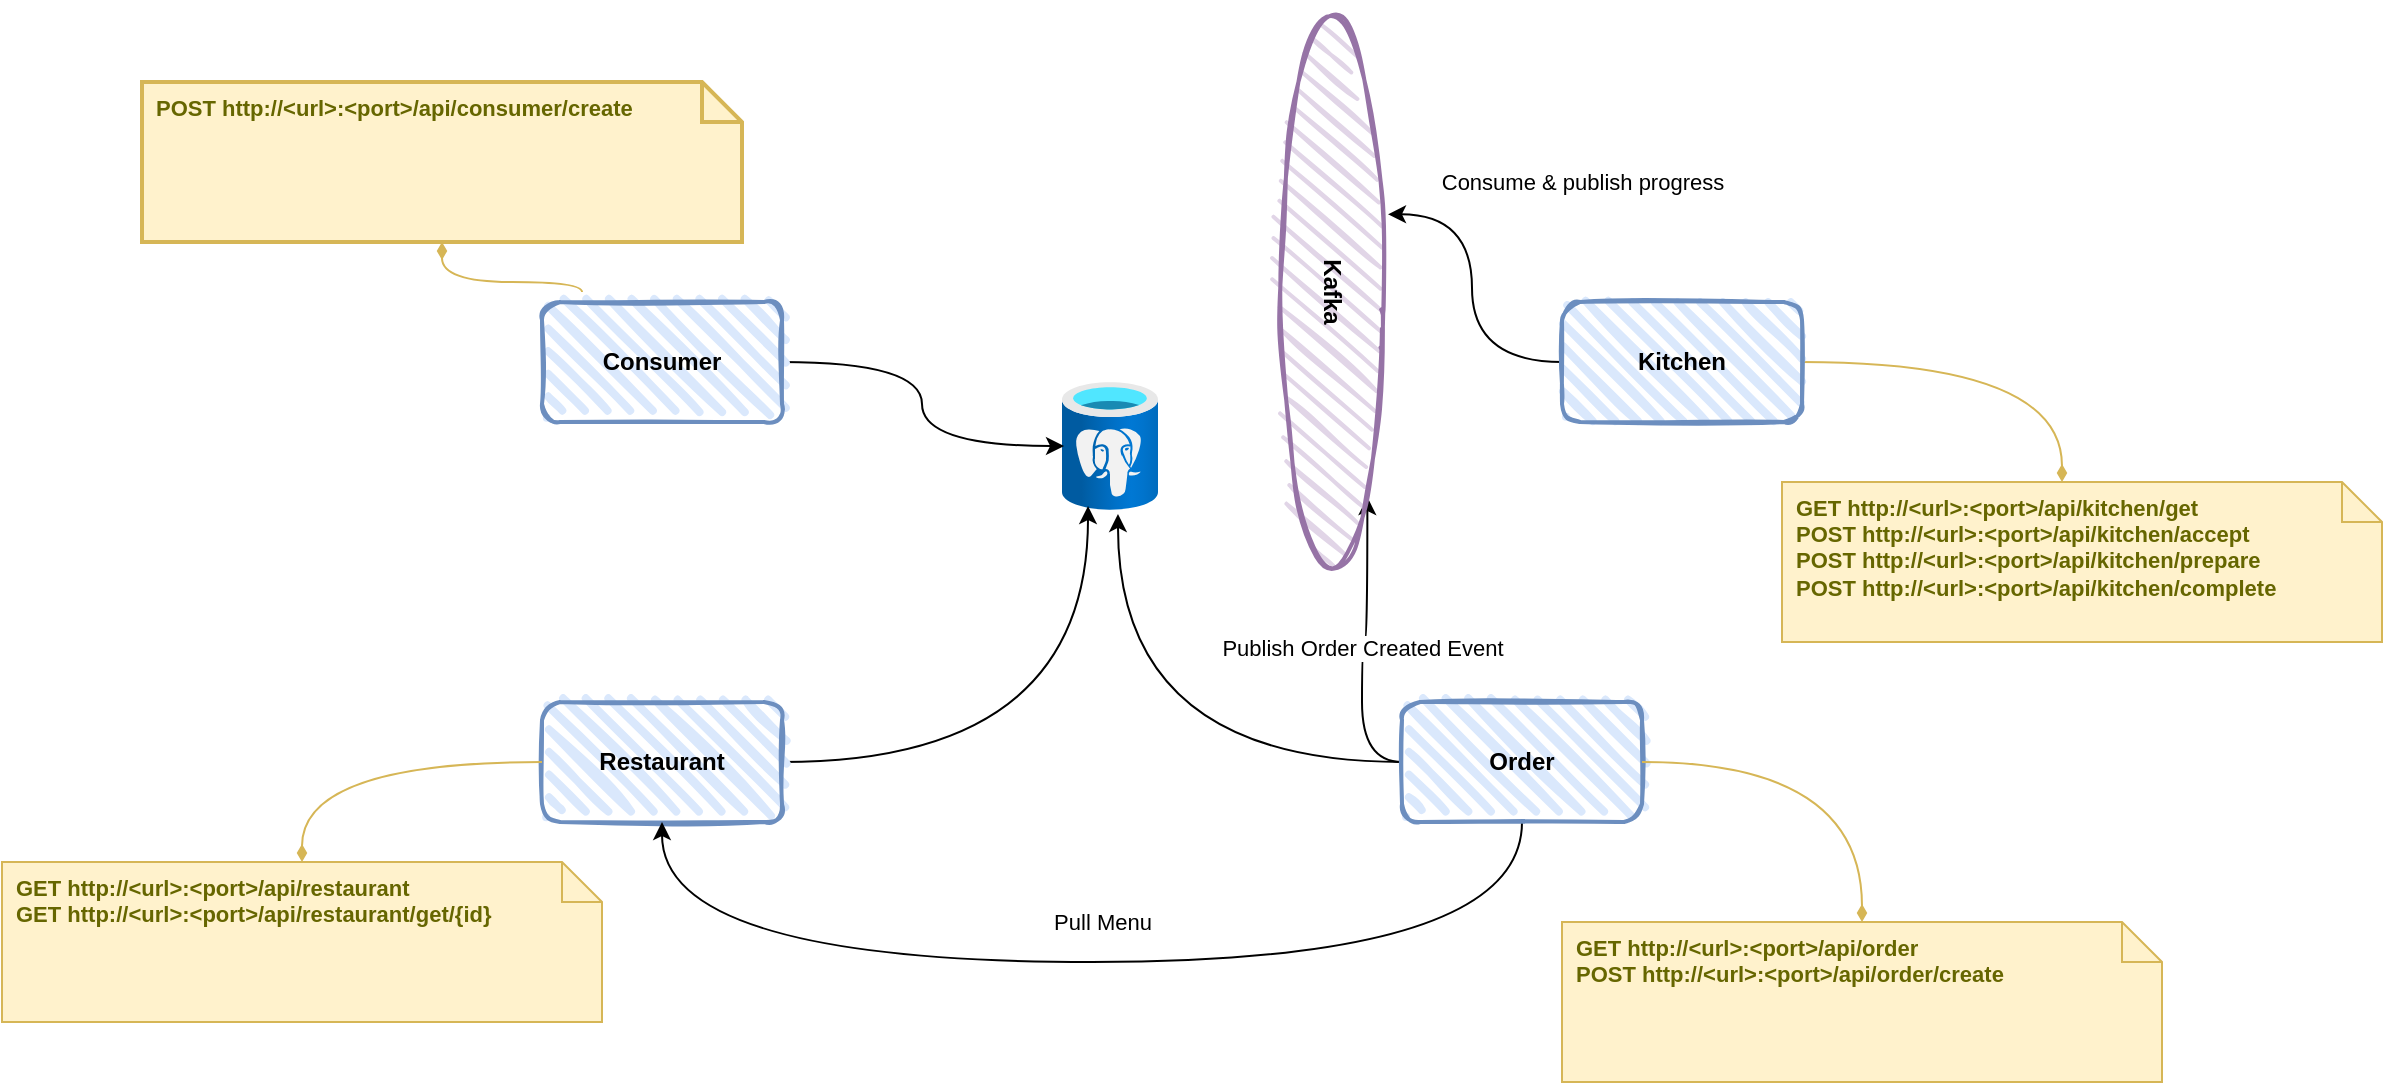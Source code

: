 <mxfile version="13.10.0" type="embed">
    <diagram id="WpcoL4uP_C6hANe0Akbv" name="Page-1">
        <mxGraphModel dx="1578" dy="350" grid="1" gridSize="10" guides="1" tooltips="1" connect="1" arrows="1" fold="1" page="1" pageScale="1" pageWidth="827" pageHeight="1169" math="0" shadow="0">
            <root>
                <mxCell id="0"/>
                <mxCell id="1" parent="0"/>
                <mxCell id="7" value="" style="aspect=fixed;html=1;points=[];align=center;image;fontSize=12;image=img/lib/azure2/databases/Azure_Database_PostgreSQL_Server.svg;" vertex="1" parent="1">
                    <mxGeometry x="390" y="250" width="48" height="64" as="geometry"/>
                </mxCell>
                <mxCell id="15" style="edgeStyle=orthogonalEdgeStyle;curved=1;rounded=0;orthogonalLoop=1;jettySize=auto;html=1;entryX=0.021;entryY=0.5;entryDx=0;entryDy=0;entryPerimeter=0;" edge="1" parent="1" source="11" target="7">
                    <mxGeometry relative="1" as="geometry"/>
                </mxCell>
                <mxCell id="11" value="&lt;b&gt;Consumer&lt;/b&gt;" style="rounded=1;whiteSpace=wrap;html=1;strokeWidth=2;fillWeight=4;hachureGap=8;hachureAngle=45;fillColor=#dae8fc;sketch=1;strokeColor=#6c8ebf;" vertex="1" parent="1">
                    <mxGeometry x="130" y="210" width="120" height="60" as="geometry"/>
                </mxCell>
                <mxCell id="17" style="edgeStyle=orthogonalEdgeStyle;rounded=0;orthogonalLoop=1;jettySize=auto;html=1;entryX=0.271;entryY=0.969;entryDx=0;entryDy=0;entryPerimeter=0;curved=1;" edge="1" parent="1" source="12" target="7">
                    <mxGeometry relative="1" as="geometry"/>
                </mxCell>
                <mxCell id="12" value="&lt;b&gt;Restaurant&lt;/b&gt;" style="rounded=1;whiteSpace=wrap;html=1;strokeWidth=2;fillWeight=4;hachureGap=8;hachureAngle=45;fillColor=#dae8fc;sketch=1;strokeColor=#6c8ebf;" vertex="1" parent="1">
                    <mxGeometry x="130" y="410" width="120" height="60" as="geometry"/>
                </mxCell>
                <mxCell id="18" style="edgeStyle=orthogonalEdgeStyle;curved=1;rounded=0;orthogonalLoop=1;jettySize=auto;html=1;entryX=0.583;entryY=1.031;entryDx=0;entryDy=0;entryPerimeter=0;" edge="1" parent="1" source="13" target="7">
                    <mxGeometry relative="1" as="geometry"/>
                </mxCell>
                <mxCell id="20" style="edgeStyle=orthogonalEdgeStyle;curved=1;rounded=0;orthogonalLoop=1;jettySize=auto;html=1;entryX=0.5;entryY=1;entryDx=0;entryDy=0;exitX=0.5;exitY=1;exitDx=0;exitDy=0;" edge="1" parent="1" source="13" target="12">
                    <mxGeometry relative="1" as="geometry">
                        <Array as="points">
                            <mxPoint x="620" y="540"/>
                            <mxPoint x="190" y="540"/>
                        </Array>
                    </mxGeometry>
                </mxCell>
                <mxCell id="21" value="Pull Menu" style="edgeLabel;html=1;align=center;verticalAlign=middle;resizable=0;points=[];" vertex="1" connectable="0" parent="20">
                    <mxGeometry y="3" relative="1" as="geometry">
                        <mxPoint x="5" y="-23" as="offset"/>
                    </mxGeometry>
                </mxCell>
                <mxCell id="24" value="Publish Order Created Event" style="edgeStyle=orthogonalEdgeStyle;curved=1;rounded=0;orthogonalLoop=1;jettySize=auto;html=1;entryX=1;entryY=0;entryDx=0;entryDy=0;" edge="1" parent="1" source="13" target="22">
                    <mxGeometry relative="1" as="geometry"/>
                </mxCell>
                <mxCell id="13" value="&lt;b&gt;Order&lt;/b&gt;" style="rounded=1;whiteSpace=wrap;html=1;strokeWidth=2;fillWeight=4;hachureGap=8;hachureAngle=45;fillColor=#dae8fc;sketch=1;strokeColor=#6c8ebf;" vertex="1" parent="1">
                    <mxGeometry x="560" y="410" width="120" height="60" as="geometry"/>
                </mxCell>
                <mxCell id="25" style="edgeStyle=orthogonalEdgeStyle;curved=1;rounded=0;orthogonalLoop=1;jettySize=auto;html=1;entryX=0.366;entryY=-0.06;entryDx=0;entryDy=0;entryPerimeter=0;" edge="1" parent="1" source="14" target="22">
                    <mxGeometry relative="1" as="geometry"/>
                </mxCell>
                <mxCell id="26" value="Consume &amp;amp; publish progress" style="edgeLabel;html=1;align=center;verticalAlign=middle;resizable=0;points=[];" vertex="1" connectable="0" parent="25">
                    <mxGeometry x="0.231" y="5" relative="1" as="geometry">
                        <mxPoint x="60" y="-36" as="offset"/>
                    </mxGeometry>
                </mxCell>
                <mxCell id="36" style="edgeStyle=orthogonalEdgeStyle;curved=1;rounded=0;orthogonalLoop=1;jettySize=auto;html=1;entryX=0;entryY=0;entryDx=140;entryDy=0;entryPerimeter=0;startArrow=none;startFill=0;endArrow=diamondThin;endFill=1;strokeWidth=1;fontSize=11;fillColor=#fff2cc;strokeColor=#d6b656;exitX=1;exitY=0.5;exitDx=0;exitDy=0;" edge="1" parent="1" source="14" target="35">
                    <mxGeometry relative="1" as="geometry"/>
                </mxCell>
                <mxCell id="14" value="&lt;b&gt;Kitchen&lt;/b&gt;" style="rounded=1;whiteSpace=wrap;html=1;strokeWidth=2;fillWeight=4;hachureGap=8;hachureAngle=45;fillColor=#dae8fc;sketch=1;strokeColor=#6c8ebf;" vertex="1" parent="1">
                    <mxGeometry x="640" y="210" width="120" height="60" as="geometry"/>
                </mxCell>
                <mxCell id="22" value="&lt;b&gt;Kafka&lt;/b&gt;" style="ellipse;whiteSpace=wrap;html=1;strokeWidth=2;fillWeight=2;hachureGap=8;fillColor=#e1d5e7;fillStyle=dots;sketch=1;strokeColor=#9673a6;rotation=90;" vertex="1" parent="1">
                    <mxGeometry x="380" y="180" width="290" height="50" as="geometry"/>
                </mxCell>
                <mxCell id="30" style="edgeStyle=orthogonalEdgeStyle;curved=1;rounded=0;orthogonalLoop=1;jettySize=auto;html=1;entryX=0.167;entryY=-0.083;entryDx=0;entryDy=0;entryPerimeter=0;startArrow=diamondThin;startFill=1;endArrow=none;endFill=0;fillColor=#fff2cc;strokeColor=#d6b656;" edge="1" parent="1" source="29" target="11">
                    <mxGeometry relative="1" as="geometry"/>
                </mxCell>
                <mxCell id="29" value="POST http://&amp;lt;url&amp;gt;:&amp;lt;port&amp;gt;/api/consumer/create" style="shape=note;strokeWidth=2;fontSize=11;size=20;whiteSpace=wrap;html=1;fillColor=#fff2cc;strokeColor=#d6b656;fontColor=#666600;align=left;fontStyle=1;verticalAlign=top;spacingLeft=5;" vertex="1" parent="1">
                    <mxGeometry x="-70" y="100" width="300" height="80" as="geometry"/>
                </mxCell>
                <mxCell id="32" style="edgeStyle=orthogonalEdgeStyle;curved=1;rounded=0;orthogonalLoop=1;jettySize=auto;html=1;entryX=0;entryY=0.5;entryDx=0;entryDy=0;fontSize=11;fillColor=#fff2cc;strokeColor=#d6b656;startArrow=diamondThin;startFill=1;endArrow=none;endFill=0;" edge="1" parent="1" source="31" target="12">
                    <mxGeometry relative="1" as="geometry"/>
                </mxCell>
                <mxCell id="31" value="GET http://&amp;lt;url&amp;gt;:&amp;lt;port&amp;gt;/api/restaurant&lt;br style=&quot;font-size: 11px;&quot;&gt;GET http://&amp;lt;url&amp;gt;:&amp;lt;port&amp;gt;/api/restaurant/get/{id}&amp;nbsp;" style="shape=note;strokeWidth=1;fontSize=11;size=20;whiteSpace=wrap;html=1;fillColor=#fff2cc;strokeColor=#d6b656;fontColor=#666600;align=left;fontStyle=1;verticalAlign=top;spacingLeft=5;" vertex="1" parent="1">
                    <mxGeometry x="-140" y="490" width="300" height="80" as="geometry"/>
                </mxCell>
                <mxCell id="34" style="edgeStyle=orthogonalEdgeStyle;curved=1;rounded=0;orthogonalLoop=1;jettySize=auto;html=1;entryX=1;entryY=0.5;entryDx=0;entryDy=0;fontSize=11;fillColor=#fff2cc;strokeColor=#d6b656;endArrow=none;endFill=0;startArrow=diamondThin;startFill=1;exitX=0.5;exitY=0;exitDx=0;exitDy=0;exitPerimeter=0;strokeWidth=1;" edge="1" parent="1" source="33" target="13">
                    <mxGeometry relative="1" as="geometry"/>
                </mxCell>
                <mxCell id="33" value="GET http://&amp;lt;url&amp;gt;:&amp;lt;port&amp;gt;/api/order&lt;br style=&quot;font-size: 11px&quot;&gt;POST http://&amp;lt;url&amp;gt;:&amp;lt;port&amp;gt;/api/order/create&amp;nbsp;" style="shape=note;strokeWidth=1;fontSize=11;size=20;whiteSpace=wrap;html=1;fillColor=#fff2cc;strokeColor=#d6b656;fontColor=#666600;align=left;fontStyle=1;verticalAlign=top;spacingLeft=5;" vertex="1" parent="1">
                    <mxGeometry x="640" y="520" width="300" height="80" as="geometry"/>
                </mxCell>
                <mxCell id="35" value="&lt;div&gt;GET http://&amp;lt;url&amp;gt;:&amp;lt;port&amp;gt;/api/kitchen/get&lt;/div&gt;&lt;div&gt;POST http://&amp;lt;url&amp;gt;:&amp;lt;port&amp;gt;/api/kitchen/accept&amp;nbsp;&lt;/div&gt;&lt;div&gt;POST http://&amp;lt;url&amp;gt;:&amp;lt;port&amp;gt;/api/kitchen/prepare&amp;nbsp;&lt;/div&gt;&lt;div&gt;POST http://&amp;lt;url&amp;gt;:&amp;lt;port&amp;gt;/api/kitchen/complete&amp;nbsp;&lt;/div&gt;" style="shape=note;strokeWidth=1;fontSize=11;size=20;whiteSpace=wrap;html=1;fillColor=#fff2cc;strokeColor=#d6b656;fontColor=#666600;align=left;fontStyle=1;verticalAlign=top;spacingLeft=5;" vertex="1" parent="1">
                    <mxGeometry x="750" y="300" width="300" height="80" as="geometry"/>
                </mxCell>
            </root>
        </mxGraphModel>
    </diagram>
</mxfile>